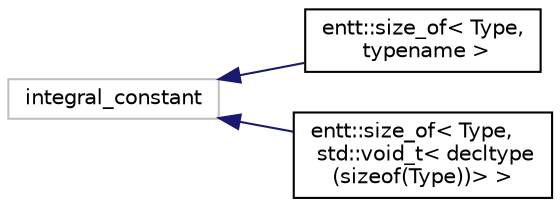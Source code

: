 digraph "Graphical Class Hierarchy"
{
 // LATEX_PDF_SIZE
  edge [fontname="Helvetica",fontsize="10",labelfontname="Helvetica",labelfontsize="10"];
  node [fontname="Helvetica",fontsize="10",shape=record];
  rankdir="LR";
  Node466 [label="integral_constant",height=0.2,width=0.4,color="grey75", fillcolor="white", style="filled",tooltip=" "];
  Node466 -> Node0 [dir="back",color="midnightblue",fontsize="10",style="solid",fontname="Helvetica"];
  Node0 [label="entt::size_of\< Type,\l typename \>",height=0.2,width=0.4,color="black", fillcolor="white", style="filled",URL="$structentt_1_1size__of.html",tooltip="A type-only sizeof wrapper that returns 0 where sizeof complains."];
  Node466 -> Node468 [dir="back",color="midnightblue",fontsize="10",style="solid",fontname="Helvetica"];
  Node468 [label="entt::size_of\< Type,\l std::void_t\< decltype\l(sizeof(Type))\> \>",height=0.2,width=0.4,color="black", fillcolor="white", style="filled",URL="$structentt_1_1size__of_3_01Type_00_01std_1_1void__t_3_01decltype_07sizeof_07Type_08_08_4_01_4.html",tooltip="A type-only sizeof wrapper that returns 0 where sizeof complains."];
}
